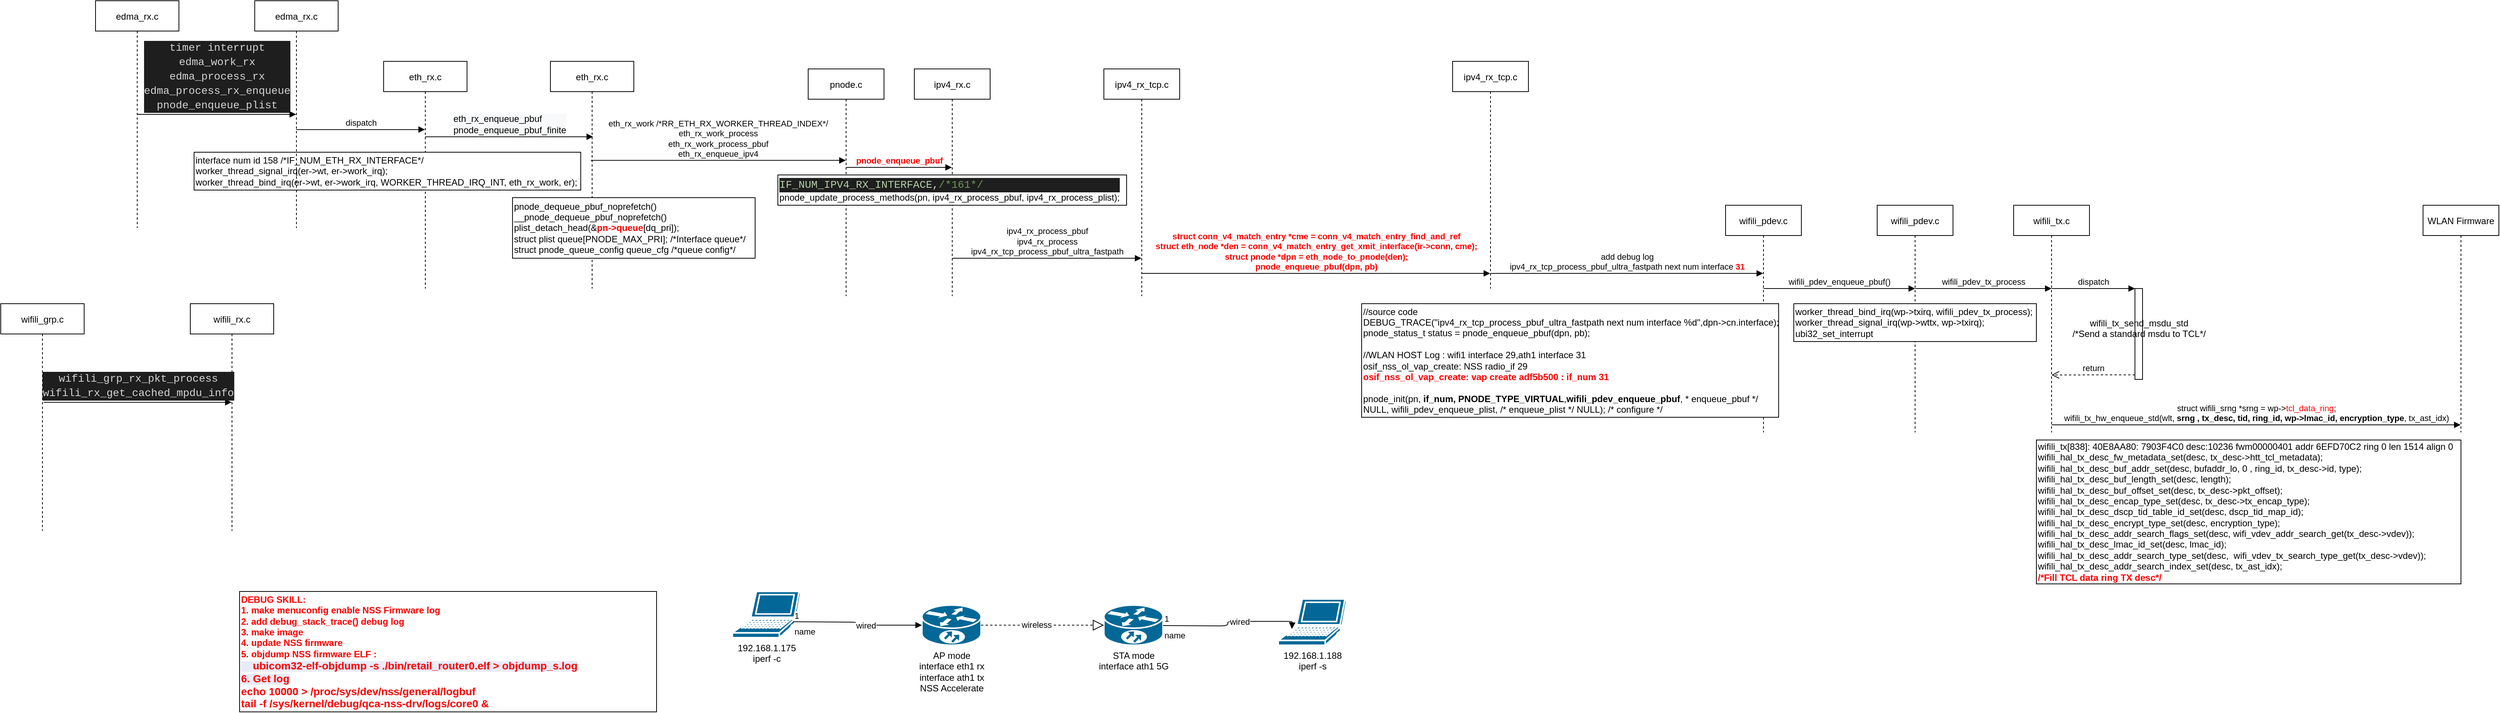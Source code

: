 <mxfile version="13.9.9" type="device"><diagram id="kgpKYQtTHZ0yAKxKKP6v" name="Page-1"><mxGraphModel dx="7740" dy="3070" grid="1" gridSize="10" guides="1" tooltips="1" connect="1" arrows="1" fold="1" page="1" pageScale="1" pageWidth="850" pageHeight="1100" math="0" shadow="0"><root><mxCell id="0"/><mxCell id="1" parent="0"/><mxCell id="3nuBFxr9cyL0pnOWT2aG-1" value="wifili_tx.c" style="shape=umlLifeline;perimeter=lifelinePerimeter;container=1;collapsible=0;recursiveResize=0;rounded=0;shadow=0;strokeWidth=1;" parent="1" vertex="1"><mxGeometry x="150" y="300" width="100" height="300" as="geometry"/></mxCell><mxCell id="D8-7r7xpfBDYAv6YavIE-4" value="&lt;div&gt;struct wifili_srng *srng = wp-&amp;gt;&lt;font color=&quot;#ff0000&quot;&gt;tcl_data_ring&lt;/font&gt;;&lt;/div&gt;&lt;div&gt;wifili_tx_hw_enqueue_std(wlt, &lt;b&gt;srng , tx_desc, tid, ring_id, wp-&amp;gt;lmac_id, encryption_type&lt;/b&gt;, tx_ast_idx)&lt;/div&gt;" style="html=1;verticalAlign=bottom;endArrow=block;" parent="3nuBFxr9cyL0pnOWT2aG-1" target="3nuBFxr9cyL0pnOWT2aG-5" edge="1"><mxGeometry width="80" relative="1" as="geometry"><mxPoint x="50" y="290" as="sourcePoint"/><mxPoint x="130" y="260" as="targetPoint"/><Array as="points"><mxPoint x="50" y="290"/></Array></mxGeometry></mxCell><mxCell id="3nuBFxr9cyL0pnOWT2aG-5" value="WLAN Firmware" style="shape=umlLifeline;perimeter=lifelinePerimeter;container=1;collapsible=0;recursiveResize=0;rounded=0;shadow=0;strokeWidth=1;" parent="1" vertex="1"><mxGeometry x="690" y="300" width="100" height="300" as="geometry"/></mxCell><mxCell id="D8-7r7xpfBDYAv6YavIE-1" value="&lt;div&gt;wifili_tx_send_msdu_std&lt;/div&gt;&lt;div&gt;/*Send a standard msdu to TCL*/&lt;/div&gt;&lt;div&gt;&lt;br&gt;&lt;/div&gt;" style="html=1;points=[];perimeter=orthogonalPerimeter;" parent="1" vertex="1"><mxGeometry x="310" y="410" width="10" height="120" as="geometry"/></mxCell><mxCell id="D8-7r7xpfBDYAv6YavIE-2" value="dispatch" style="html=1;verticalAlign=bottom;endArrow=block;entryX=0;entryY=0;" parent="1" target="D8-7r7xpfBDYAv6YavIE-1" edge="1"><mxGeometry relative="1" as="geometry"><mxPoint x="200" y="410" as="sourcePoint"/></mxGeometry></mxCell><mxCell id="D8-7r7xpfBDYAv6YavIE-3" value="return" style="html=1;verticalAlign=bottom;endArrow=open;dashed=1;endSize=8;exitX=0;exitY=0.95;entryX=0.5;entryY=0.747;entryDx=0;entryDy=0;entryPerimeter=0;" parent="1" source="D8-7r7xpfBDYAv6YavIE-1" target="3nuBFxr9cyL0pnOWT2aG-1" edge="1"><mxGeometry relative="1" as="geometry"><mxPoint x="200" y="486" as="targetPoint"/></mxGeometry></mxCell><mxCell id="D8-7r7xpfBDYAv6YavIE-5" value="wifili_pdev.c" style="shape=umlLifeline;perimeter=lifelinePerimeter;container=1;collapsible=0;recursiveResize=0;rounded=0;shadow=0;strokeWidth=1;" parent="1" vertex="1"><mxGeometry x="-30" y="300" width="100" height="300" as="geometry"/></mxCell><mxCell id="D8-7r7xpfBDYAv6YavIE-7" value="wifili_pdev_tx_process" style="html=1;verticalAlign=bottom;endArrow=block;" parent="1" source="D8-7r7xpfBDYAv6YavIE-5" edge="1"><mxGeometry width="80" relative="1" as="geometry"><mxPoint x="120" y="410" as="sourcePoint"/><mxPoint x="200" y="410" as="targetPoint"/></mxGeometry></mxCell><mxCell id="D8-7r7xpfBDYAv6YavIE-8" value="wifili_tx[838]: 40E8AA80: 7903F4C0 desc:10236 fwm00000401 addr 6EFD70C2 ring 0 len 1514 align 0&lt;br&gt;&lt;span&gt;wifili_hal_tx_desc_fw_metadata_set(desc, tx_desc-&amp;gt;htt_tcl_metadata);&lt;/span&gt;&lt;br&gt;&lt;div&gt;wifili_hal_tx_desc_buf_addr_set(desc, bufaddr_lo, 0 , ring_id, tx_desc-&amp;gt;id, type);&lt;/div&gt;&lt;div&gt;wifili_hal_tx_desc_buf_length_set(desc, length);&lt;/div&gt;&lt;div&gt;wifili_hal_tx_desc_buf_offset_set(desc, tx_desc-&amp;gt;pkt_offset);&lt;/div&gt;&lt;div&gt;wifili_hal_tx_desc_encap_type_set(desc, tx_desc-&amp;gt;tx_encap_type);&lt;/div&gt;&lt;div&gt;wifili_hal_tx_desc_dscp_tid_table_id_set(desc, dscp_tid_map_id);&lt;/div&gt;&lt;div&gt;wifili_hal_tx_desc_encrypt_type_set(desc, encryption_type);&lt;/div&gt;&lt;div&gt;wifili_hal_tx_desc_addr_search_flags_set(desc, wifi_vdev_addr_search_get(tx_desc-&amp;gt;vdev));&lt;/div&gt;&lt;div&gt;wifili_hal_tx_desc_lmac_id_set(desc, lmac_id);&lt;/div&gt;&lt;div&gt;wifili_hal_tx_desc_addr_search_type_set(desc,&amp;nbsp; wifi_vdev_tx_search_type_get(tx_desc-&amp;gt;vdev));&lt;/div&gt;&lt;div&gt;wifili_hal_tx_desc_addr_search_index_set(desc, tx_ast_idx);&lt;/div&gt;&lt;div&gt;&lt;b&gt;&lt;font color=&quot;#ff0000&quot;&gt;/*Fill TCL data ring TX desc*/&amp;nbsp;&lt;/font&gt;&lt;/b&gt;&lt;/div&gt;" style="html=1;labelPosition=center;verticalLabelPosition=middle;align=left;verticalAlign=middle;textDirection=ltr;" parent="1" vertex="1"><mxGeometry x="180" y="610" width="560" height="190" as="geometry"/></mxCell><mxCell id="D8-7r7xpfBDYAv6YavIE-9" value="worker_thread_bind_irq(wp-&amp;gt;txirq, wifili_pdev_tx_process);&lt;br&gt;worker_thread_signal_irq(wp-&amp;gt;wttx, wp-&amp;gt;txirq);&lt;br&gt;ubi32_set_interrupt" style="html=1;labelPosition=center;verticalLabelPosition=middle;align=left;verticalAlign=middle;textDirection=ltr;" parent="1" vertex="1"><mxGeometry x="-140" y="430" width="320" height="50" as="geometry"/></mxCell><mxCell id="D8-7r7xpfBDYAv6YavIE-10" value="wifili_pdev.c" style="shape=umlLifeline;perimeter=lifelinePerimeter;container=1;collapsible=0;recursiveResize=0;rounded=0;shadow=0;strokeWidth=1;" parent="1" vertex="1"><mxGeometry x="-230" y="300" width="100" height="300" as="geometry"/></mxCell><mxCell id="D8-7r7xpfBDYAv6YavIE-11" value="wifili_pdev_enqueue_pbuf()" style="html=1;verticalAlign=bottom;endArrow=block;" parent="1" source="D8-7r7xpfBDYAv6YavIE-10" edge="1"><mxGeometry width="80" relative="1" as="geometry"><mxPoint x="-60" y="410" as="sourcePoint"/><mxPoint x="20" y="410" as="targetPoint"/></mxGeometry></mxCell><mxCell id="D8-7r7xpfBDYAv6YavIE-12" value="&lt;div&gt;&lt;div&gt;&lt;div&gt;//source code&lt;/div&gt;&lt;div&gt;DEBUG_TRACE(&quot;ipv4_rx_tcp_process_pbuf_ultra_fastpath next num interface %d&quot;,dpn-&amp;gt;cn.interface);&lt;/div&gt;&lt;div&gt;pnode_status_t status = pnode_enqueue_pbuf(dpn, pb);&lt;/div&gt;&lt;/div&gt;&lt;div&gt;&lt;br&gt;&lt;/div&gt;&lt;div&gt;//WLAN HOST Log : wifi1&amp;nbsp;&lt;span&gt;interface&lt;/span&gt;&lt;span&gt;&amp;nbsp;29,ath1 interface 31&lt;/span&gt;&lt;/div&gt;&lt;div&gt;osif_nss_ol_vap_create: NSS radio_if 29&lt;/div&gt;&lt;div&gt;&lt;b&gt;&lt;font color=&quot;#ff0000&quot;&gt;osif_nss_ol_vap_create: vap create adf5b500 : if_num 31&lt;/font&gt;&lt;/b&gt;&lt;/div&gt;&lt;/div&gt;&lt;div&gt;&lt;br&gt;&lt;/div&gt;&lt;div&gt;pnode_init(pn, &lt;b&gt;if_num, PNODE_TYPE_VIRTUAL&lt;/b&gt;,&lt;b&gt;wifili_pdev_enqueue_pbuf&lt;/b&gt;&lt;span&gt;, * enqueue_pbuf */&lt;/span&gt;&lt;/div&gt;&lt;div&gt;&lt;span&gt;&#9;&lt;/span&gt;NULL,&amp;nbsp;&lt;span&gt;wifili_pdev_enqueue_plist,&lt;/span&gt;&lt;span&gt;&#9;&#9;&lt;/span&gt;&lt;span&gt;/* enqueue_plist */&amp;nbsp;&lt;/span&gt;&lt;span&gt;NULL);&lt;/span&gt;&lt;span&gt;&#9;&#9;&#9;&lt;/span&gt;&lt;span&gt;/* configure */&lt;/span&gt;&lt;/div&gt;" style="html=1;labelPosition=center;verticalLabelPosition=middle;align=left;verticalAlign=middle;textDirection=ltr;" parent="1" vertex="1"><mxGeometry x="-710" y="430" width="550" height="150" as="geometry"/></mxCell><mxCell id="D8-7r7xpfBDYAv6YavIE-13" value="eth_rx.c" style="shape=umlLifeline;perimeter=lifelinePerimeter;container=1;collapsible=0;recursiveResize=0;rounded=0;shadow=0;strokeWidth=1;" parent="1" vertex="1"><mxGeometry x="-1780" y="110" width="110" height="300" as="geometry"/></mxCell><mxCell id="D8-7r7xpfBDYAv6YavIE-14" value="pnode.c" style="shape=umlLifeline;perimeter=lifelinePerimeter;container=1;collapsible=0;recursiveResize=0;rounded=0;shadow=0;strokeWidth=1;" parent="1" vertex="1"><mxGeometry x="-1440" y="120" width="100" height="300" as="geometry"/></mxCell><mxCell id="D8-7r7xpfBDYAv6YavIE-17" value="&lt;b&gt;&lt;font color=&quot;#ff0000&quot;&gt;pnode_enqueue_pbuf&lt;/font&gt;&lt;/b&gt;" style="html=1;verticalAlign=bottom;endArrow=block;" parent="D8-7r7xpfBDYAv6YavIE-14" target="D8-7r7xpfBDYAv6YavIE-16" edge="1"><mxGeometry width="80" relative="1" as="geometry"><mxPoint x="50" y="130" as="sourcePoint"/><mxPoint x="130" y="130" as="targetPoint"/></mxGeometry></mxCell><mxCell id="D8-7r7xpfBDYAv6YavIE-16" value="ipv4_rx.c" style="shape=umlLifeline;perimeter=lifelinePerimeter;container=1;collapsible=0;recursiveResize=0;rounded=0;shadow=0;strokeWidth=1;" parent="1" vertex="1"><mxGeometry x="-1300" y="120" width="100" height="300" as="geometry"/></mxCell><mxCell id="D8-7r7xpfBDYAv6YavIE-20" value="&lt;div&gt;ipv4_rx_process_pbuf&lt;/div&gt;&lt;div&gt;ipv4_rx_process&lt;/div&gt;&lt;div&gt;ipv4_rx_tcp_process_pbuf_ultra_fastpath&lt;/div&gt;" style="html=1;verticalAlign=bottom;endArrow=block;" parent="D8-7r7xpfBDYAv6YavIE-16" target="D8-7r7xpfBDYAv6YavIE-19" edge="1"><mxGeometry width="80" relative="1" as="geometry"><mxPoint x="50" y="250" as="sourcePoint"/><mxPoint x="130" y="250" as="targetPoint"/></mxGeometry></mxCell><mxCell id="D8-7r7xpfBDYAv6YavIE-18" value="&lt;div style=&quot;color: rgb(212 , 212 , 212) ; background-color: rgb(30 , 30 , 30) ; font-family: &amp;#34;consolas&amp;#34; , &amp;#34;courier new&amp;#34; , monospace ; font-size: 14px ; line-height: 19px&quot;&gt;&lt;span style=&quot;color: #b5cea8&quot;&gt;IF_NUM_IPV4_RX_INTERFACE&lt;/span&gt;,&lt;span style=&quot;color: #6a9955&quot;&gt;/*161*/&lt;/span&gt;&lt;/div&gt;pnode_update_process_methods(pn, ipv4_rx_process_pbuf, ipv4_rx_process_plist);" style="html=1;labelPosition=center;verticalLabelPosition=middle;align=left;verticalAlign=middle;textDirection=ltr;" parent="1" vertex="1"><mxGeometry x="-1480" y="260" width="460" height="40" as="geometry"/></mxCell><mxCell id="D8-7r7xpfBDYAv6YavIE-19" value="ipv4_rx_tcp.c" style="shape=umlLifeline;perimeter=lifelinePerimeter;container=1;collapsible=0;recursiveResize=0;rounded=0;shadow=0;strokeWidth=1;" parent="1" vertex="1"><mxGeometry x="-1050" y="120" width="100" height="300" as="geometry"/></mxCell><mxCell id="D8-7r7xpfBDYAv6YavIE-22" value="&lt;div&gt;&lt;b&gt;&lt;font color=&quot;#ff0000&quot;&gt;struct conn_v4_match_entry *cme = conn_v4_match_entry_find_and_ref&lt;/font&gt;&lt;/b&gt;&lt;/div&gt;&lt;div&gt;&lt;b&gt;&lt;font color=&quot;#ff0000&quot;&gt;struct eth_node *den = conn_v4_match_entry_get_xmit_interface(ir-&amp;gt;conn, cme);&lt;/font&gt;&lt;/b&gt;&lt;/div&gt;&lt;div&gt;&lt;b&gt;&lt;font color=&quot;#ff0000&quot;&gt;struct pnode *dpn = eth_node_to_pnode(den);&lt;/font&gt;&lt;/b&gt;&lt;/div&gt;&lt;div&gt;&lt;b&gt;&lt;font color=&quot;#ff0000&quot;&gt;pnode_enqueue_pbuf(dpn, pb)&lt;/font&gt;&lt;/b&gt;&lt;/div&gt;" style="html=1;verticalAlign=bottom;endArrow=block;" parent="D8-7r7xpfBDYAv6YavIE-19" target="D8-7r7xpfBDYAv6YavIE-21" edge="1"><mxGeometry width="80" relative="1" as="geometry"><mxPoint x="50" y="270" as="sourcePoint"/><mxPoint x="130" y="270" as="targetPoint"/></mxGeometry></mxCell><mxCell id="D8-7r7xpfBDYAv6YavIE-21" value="ipv4_rx_tcp.c" style="shape=umlLifeline;perimeter=lifelinePerimeter;container=1;collapsible=0;recursiveResize=0;rounded=0;shadow=0;strokeWidth=1;" parent="1" vertex="1"><mxGeometry x="-590" y="110" width="100" height="300" as="geometry"/></mxCell><mxCell id="D8-7r7xpfBDYAv6YavIE-24" value="add debug log&lt;br&gt;ipv4_rx_tcp_process_pbuf_ultra_fastpath next num interface&lt;b&gt;&lt;font color=&quot;#ff0000&quot;&gt; 31&lt;/font&gt;&lt;/b&gt;" style="html=1;verticalAlign=bottom;endArrow=block;" parent="D8-7r7xpfBDYAv6YavIE-21" target="D8-7r7xpfBDYAv6YavIE-10" edge="1"><mxGeometry width="80" relative="1" as="geometry"><mxPoint x="50" y="280" as="sourcePoint"/><mxPoint x="130" y="280" as="targetPoint"/></mxGeometry></mxCell><mxCell id="D8-7r7xpfBDYAv6YavIE-25" value="192.168.1.175&lt;br&gt;iperf -c" style="shape=mxgraph.cisco.computers_and_peripherals.laptop;html=1;pointerEvents=1;dashed=0;fillColor=#036897;strokeColor=#ffffff;strokeWidth=2;verticalLabelPosition=bottom;verticalAlign=top;align=center;outlineConnect=0;" parent="1" vertex="1"><mxGeometry x="-1540" y="810" width="90" height="61" as="geometry"/></mxCell><mxCell id="D8-7r7xpfBDYAv6YavIE-26" value="192.168.1.188&lt;br&gt;iperf -s" style="shape=mxgraph.cisco.computers_and_peripherals.laptop;html=1;pointerEvents=1;dashed=0;fillColor=#036897;strokeColor=#ffffff;strokeWidth=2;verticalLabelPosition=bottom;verticalAlign=top;align=center;outlineConnect=0;" parent="1" vertex="1"><mxGeometry x="-820" y="820" width="90" height="61" as="geometry"/></mxCell><mxCell id="D8-7r7xpfBDYAv6YavIE-27" value="AP mode&lt;br&gt;interface eth1 rx&lt;br&gt;interface ath1 tx&lt;br&gt;NSS Accelerate" style="shape=mxgraph.cisco.routers.10700;html=1;pointerEvents=1;dashed=0;fillColor=#036897;strokeColor=#ffffff;strokeWidth=2;verticalLabelPosition=bottom;verticalAlign=top;align=center;outlineConnect=0;" parent="1" vertex="1"><mxGeometry x="-1290" y="828" width="78" height="53" as="geometry"/></mxCell><mxCell id="D8-7r7xpfBDYAv6YavIE-28" value="STA mode&lt;br&gt;interface ath1 5G" style="shape=mxgraph.cisco.routers.10700;html=1;pointerEvents=1;dashed=0;fillColor=#036897;strokeColor=#ffffff;strokeWidth=2;verticalLabelPosition=bottom;verticalAlign=top;align=center;outlineConnect=0;" parent="1" vertex="1"><mxGeometry x="-1050" y="828" width="78" height="53" as="geometry"/></mxCell><mxCell id="D8-7r7xpfBDYAv6YavIE-31" value="" style="endArrow=block;dashed=1;endFill=0;endSize=12;html=1;entryX=0;entryY=0.5;entryDx=0;entryDy=0;entryPerimeter=0;exitX=1;exitY=0.5;exitDx=0;exitDy=0;exitPerimeter=0;" parent="1" source="D8-7r7xpfBDYAv6YavIE-27" target="D8-7r7xpfBDYAv6YavIE-28" edge="1"><mxGeometry width="160" relative="1" as="geometry"><mxPoint x="-1220" y="860" as="sourcePoint"/><mxPoint x="-1060" y="860" as="targetPoint"/></mxGeometry></mxCell><mxCell id="D8-7r7xpfBDYAv6YavIE-32" value="wireless" style="edgeLabel;html=1;align=center;verticalAlign=middle;resizable=0;points=[];" parent="D8-7r7xpfBDYAv6YavIE-31" vertex="1" connectable="0"><mxGeometry x="-0.101" y="1" relative="1" as="geometry"><mxPoint as="offset"/></mxGeometry></mxCell><mxCell id="D8-7r7xpfBDYAv6YavIE-33" value="name" style="endArrow=block;endFill=1;html=1;edgeStyle=orthogonalEdgeStyle;align=left;verticalAlign=top;" parent="1" target="D8-7r7xpfBDYAv6YavIE-27" edge="1"><mxGeometry x="-1" relative="1" as="geometry"><mxPoint x="-1460" y="850" as="sourcePoint"/><mxPoint x="-1300" y="850" as="targetPoint"/></mxGeometry></mxCell><mxCell id="D8-7r7xpfBDYAv6YavIE-34" value="1" style="edgeLabel;resizable=0;html=1;align=left;verticalAlign=bottom;" parent="D8-7r7xpfBDYAv6YavIE-33" connectable="0" vertex="1"><mxGeometry x="-1" relative="1" as="geometry"/></mxCell><mxCell id="D8-7r7xpfBDYAv6YavIE-35" value="wired" style="edgeLabel;html=1;align=center;verticalAlign=middle;resizable=0;points=[];" parent="D8-7r7xpfBDYAv6YavIE-33" vertex="1" connectable="0"><mxGeometry x="0.146" relative="1" as="geometry"><mxPoint as="offset"/></mxGeometry></mxCell><mxCell id="D8-7r7xpfBDYAv6YavIE-36" value="name" style="endArrow=block;endFill=1;html=1;edgeStyle=orthogonalEdgeStyle;align=left;verticalAlign=top;" parent="1" edge="1"><mxGeometry x="-1" relative="1" as="geometry"><mxPoint x="-972" y="854.98" as="sourcePoint"/><mxPoint x="-802" y="859.504" as="targetPoint"/></mxGeometry></mxCell><mxCell id="D8-7r7xpfBDYAv6YavIE-37" value="1" style="edgeLabel;resizable=0;html=1;align=left;verticalAlign=bottom;" parent="D8-7r7xpfBDYAv6YavIE-36" connectable="0" vertex="1"><mxGeometry x="-1" relative="1" as="geometry"/></mxCell><mxCell id="D8-7r7xpfBDYAv6YavIE-38" value="wired" style="edgeLabel;html=1;align=center;verticalAlign=middle;resizable=0;points=[];" parent="D8-7r7xpfBDYAv6YavIE-36" vertex="1" connectable="0"><mxGeometry x="0.146" relative="1" as="geometry"><mxPoint as="offset"/></mxGeometry></mxCell><mxCell id="D8-7r7xpfBDYAv6YavIE-15" value="&lt;div&gt;eth_rx_work /*RR_ETH_RX_WORKER_THREAD_INDEX*/&lt;/div&gt;&lt;div&gt;eth_rx_work_process&lt;/div&gt;eth_rx_work_process_pbuf&lt;br&gt;eth_rx_enqueue_ipv4" style="html=1;verticalAlign=bottom;endArrow=block;exitX=0.484;exitY=0.436;exitDx=0;exitDy=0;exitPerimeter=0;" parent="1" source="D8-7r7xpfBDYAv6YavIE-13" target="D8-7r7xpfBDYAv6YavIE-14" edge="1"><mxGeometry width="80" relative="1" as="geometry"><mxPoint x="-1550" y="250" as="sourcePoint"/><mxPoint x="-1480" y="250" as="targetPoint"/></mxGeometry></mxCell><mxCell id="D8-7r7xpfBDYAv6YavIE-39" value="pnode_dequeue_pbuf_noprefetch()&lt;br&gt;__pnode_dequeue_pbuf_noprefetch()&lt;br&gt;plist_detach_head(&amp;amp;&lt;b&gt;&lt;font color=&quot;#ff0000&quot;&gt;pn-&amp;gt;queue&lt;/font&gt;&lt;/b&gt;[dq_pri]);&lt;br&gt;struct plist queue[PNODE_MAX_PRI];&lt;span&gt;&#9;&lt;/span&gt;/*Interface queue*/&lt;br&gt;struct pnode_queue_config queue_cfg /*queue config*/" style="html=1;labelPosition=center;verticalLabelPosition=middle;align=left;verticalAlign=middle;textDirection=ltr;" parent="1" vertex="1"><mxGeometry x="-1830" y="290" width="320" height="80" as="geometry"/></mxCell><mxCell id="D8-7r7xpfBDYAv6YavIE-40" value="eth_rx.c" style="shape=umlLifeline;perimeter=lifelinePerimeter;container=1;collapsible=0;recursiveResize=0;rounded=0;shadow=0;strokeWidth=1;" parent="1" vertex="1"><mxGeometry x="-2000" y="110" width="110" height="300" as="geometry"/></mxCell><mxCell id="D8-7r7xpfBDYAv6YavIE-41" value="&lt;div&gt;&lt;/div&gt;interface num id 158 /*IF_NUM_ETH_RX_INTERFACE*/&lt;br&gt;&lt;div&gt;&lt;span&gt;worker_thread_signal_irq(er-&amp;gt;wt, er-&amp;gt;work_irq);&lt;/span&gt;&lt;br&gt;&lt;/div&gt;&lt;div&gt;worker_thread_bind_irq(er-&amp;gt;wt, er-&amp;gt;work_irq, WORKER_THREAD_IRQ_INT, eth_rx_work, er);&lt;/div&gt;" style="html=1;labelPosition=center;verticalLabelPosition=middle;align=left;verticalAlign=middle;textDirection=ltr;" parent="1" vertex="1"><mxGeometry x="-2250" y="230" width="510" height="50" as="geometry"/></mxCell><mxCell id="D8-7r7xpfBDYAv6YavIE-42" value="&lt;div style=&quot;font-size: 12px ; text-align: left ; background-color: rgb(248 , 249 , 250)&quot;&gt;eth_rx_enqueue_pbuf&lt;/div&gt;&lt;div style=&quot;font-size: 12px ; text-align: left ; background-color: rgb(248 , 249 , 250)&quot;&gt;pnode_enqueue_pbuf_finite&lt;/div&gt;" style="html=1;verticalAlign=bottom;endArrow=block;entryX=0.511;entryY=0.332;entryDx=0;entryDy=0;entryPerimeter=0;" parent="1" source="D8-7r7xpfBDYAv6YavIE-40" target="D8-7r7xpfBDYAv6YavIE-13" edge="1"><mxGeometry width="80" relative="1" as="geometry"><mxPoint x="-1830" y="210" as="sourcePoint"/><mxPoint x="-1750" y="210" as="targetPoint"/></mxGeometry></mxCell><mxCell id="D8-7r7xpfBDYAv6YavIE-43" value="wifili_grp.c" style="shape=umlLifeline;perimeter=lifelinePerimeter;container=1;collapsible=0;recursiveResize=0;rounded=0;shadow=0;strokeWidth=1;" parent="1" vertex="1"><mxGeometry x="-2505" y="430" width="110" height="300" as="geometry"/></mxCell><mxCell id="D8-7r7xpfBDYAv6YavIE-44" value="wifili_rx.c" style="shape=umlLifeline;perimeter=lifelinePerimeter;container=1;collapsible=0;recursiveResize=0;rounded=0;shadow=0;strokeWidth=1;" parent="1" vertex="1"><mxGeometry x="-2255" y="430" width="110" height="300" as="geometry"/></mxCell><mxCell id="D8-7r7xpfBDYAv6YavIE-45" value="&lt;div style=&quot;color: rgb(212 , 212 , 212) ; background-color: rgb(30 , 30 , 30) ; font-family: &amp;#34;consolas&amp;#34; , &amp;#34;courier new&amp;#34; , monospace ; font-size: 14px ; line-height: 19px&quot;&gt;&lt;div style=&quot;font-family: &amp;#34;consolas&amp;#34; , &amp;#34;courier new&amp;#34; , monospace ; line-height: 19px&quot;&gt;wifili_grp_rx_pkt_process&lt;/div&gt;&lt;div style=&quot;font-family: &amp;#34;consolas&amp;#34; , &amp;#34;courier new&amp;#34; , monospace ; line-height: 19px&quot;&gt;&lt;div style=&quot;font-family: &amp;#34;consolas&amp;#34; , &amp;#34;courier new&amp;#34; , monospace ; line-height: 19px&quot;&gt;wifili_rx_get_cached_mpdu_info&lt;/div&gt;&lt;/div&gt;&lt;/div&gt;" style="html=1;verticalAlign=bottom;endArrow=block;exitX=0.514;exitY=0.434;exitDx=0;exitDy=0;exitPerimeter=0;" parent="1" source="D8-7r7xpfBDYAv6YavIE-43" target="D8-7r7xpfBDYAv6YavIE-44" edge="1"><mxGeometry width="80" relative="1" as="geometry"><mxPoint x="-2445" y="560" as="sourcePoint"/><mxPoint x="-2365" y="560" as="targetPoint"/></mxGeometry></mxCell><mxCell id="D8-7r7xpfBDYAv6YavIE-49" value="&lt;div&gt;&lt;div&gt;&lt;div&gt;&lt;b&gt;&lt;font color=&quot;#ff0000&quot;&gt;DEBUG SKILL:&lt;/font&gt;&lt;/b&gt;&lt;/div&gt;&lt;/div&gt;&lt;/div&gt;&lt;div&gt;&lt;b&gt;&lt;font color=&quot;#ff0000&quot;&gt;1. make menuconfig enable NSS Firmware log&lt;br&gt;2. add debug_stack_trace() debug log&lt;br&gt;3.&amp;nbsp;make image&lt;/font&gt;&lt;/b&gt;&lt;/div&gt;&lt;b&gt;&lt;font color=&quot;#ff0000&quot;&gt;4.&amp;nbsp;&lt;span&gt;update NSS firmware&lt;/span&gt;&lt;br&gt;&lt;/font&gt;&lt;/b&gt;&lt;div&gt;&lt;b&gt;&lt;font color=&quot;#ff0000&quot;&gt;5. objdump NSS firmware ELF :&amp;nbsp;&lt;/font&gt;&lt;/b&gt;&lt;/div&gt;&lt;span style=&quot;background-color: rgb(232 , 235 , 250)&quot;&gt;&lt;b&gt;&lt;font color=&quot;#ff0000&quot;&gt;&lt;span style=&quot;font-size: 14px&quot;&gt;&amp;nbsp; &amp;nbsp; ubicom32-elf-objdump -s ./bin/retail_router0.elf &amp;gt; objdump_s.log&lt;/span&gt;&lt;br&gt;&lt;span style=&quot;font-size: 14px&quot;&gt;6. Get log&lt;/span&gt;&lt;br&gt;&lt;div&gt;&lt;span style=&quot;font-size: 14px&quot;&gt;echo 10000 &amp;gt; /proc/sys/dev/nss/general/logbuf&lt;/span&gt;&lt;/div&gt;&lt;div&gt;&lt;span style=&quot;font-size: 14px&quot;&gt;tail -f /sys/kernel/debug/qca-nss-drv/logs/core0 &amp;amp;&lt;/span&gt;&lt;/div&gt;&lt;/font&gt;&lt;/b&gt;&lt;/span&gt;" style="html=1;labelPosition=center;verticalLabelPosition=middle;align=left;verticalAlign=middle;textDirection=ltr;" parent="1" vertex="1"><mxGeometry x="-2190" y="810" width="550" height="159" as="geometry"/></mxCell><mxCell id="LAmCWL9ZtLBRUPyfDaj4-1" value="edma_rx.c" style="shape=umlLifeline;perimeter=lifelinePerimeter;container=1;collapsible=0;recursiveResize=0;rounded=0;shadow=0;strokeWidth=1;" vertex="1" parent="1"><mxGeometry x="-2380" y="30" width="110" height="300" as="geometry"/></mxCell><mxCell id="LAmCWL9ZtLBRUPyfDaj4-2" value="edma_rx.c" style="shape=umlLifeline;perimeter=lifelinePerimeter;container=1;collapsible=0;recursiveResize=0;rounded=0;shadow=0;strokeWidth=1;" vertex="1" parent="1"><mxGeometry x="-2170" y="30" width="110" height="300" as="geometry"/></mxCell><mxCell id="LAmCWL9ZtLBRUPyfDaj4-3" value="&lt;div style=&quot;color: rgb(212 , 212 , 212) ; background-color: rgb(30 , 30 , 30) ; font-family: &amp;#34;consolas&amp;#34; , &amp;#34;courier new&amp;#34; , monospace ; font-size: 14px ; line-height: 19px&quot;&gt;&lt;div style=&quot;font-family: &amp;#34;consolas&amp;#34; , &amp;#34;courier new&amp;#34; , monospace ; line-height: 19px&quot;&gt;&lt;div style=&quot;font-family: &amp;#34;consolas&amp;#34; , &amp;#34;courier new&amp;#34; , monospace ; line-height: 19px&quot;&gt;timer interrupt&lt;/div&gt;&lt;div style=&quot;font-family: &amp;#34;consolas&amp;#34; , &amp;#34;courier new&amp;#34; , monospace ; line-height: 19px&quot;&gt;edma_work_rx&lt;/div&gt;&lt;/div&gt;&lt;div style=&quot;font-family: &amp;#34;consolas&amp;#34; , &amp;#34;courier new&amp;#34; , monospace ; line-height: 19px&quot;&gt;edma_process_rx&lt;/div&gt;&lt;/div&gt;&lt;div style=&quot;color: rgb(212 , 212 , 212) ; background-color: rgb(30 , 30 , 30) ; font-family: &amp;#34;consolas&amp;#34; , &amp;#34;courier new&amp;#34; , monospace ; font-size: 14px ; line-height: 19px&quot;&gt;edma_process_rx_enqueue&lt;/div&gt;&lt;div style=&quot;color: rgb(212 , 212 , 212) ; background-color: rgb(30 , 30 , 30) ; font-family: &amp;#34;consolas&amp;#34; , &amp;#34;courier new&amp;#34; , monospace ; font-size: 14px ; line-height: 19px&quot;&gt;&lt;div style=&quot;font-family: &amp;#34;consolas&amp;#34; , &amp;#34;courier new&amp;#34; , monospace ; line-height: 19px&quot;&gt;pnode_enqueue_plist&lt;/div&gt;&lt;/div&gt;" style="html=1;verticalAlign=bottom;endArrow=block;" edge="1" parent="1" source="LAmCWL9ZtLBRUPyfDaj4-1" target="LAmCWL9ZtLBRUPyfDaj4-2"><mxGeometry width="80" relative="1" as="geometry"><mxPoint x="-2320" y="160" as="sourcePoint"/><mxPoint x="-2250" y="160" as="targetPoint"/></mxGeometry></mxCell><mxCell id="LAmCWL9ZtLBRUPyfDaj4-7" value="dispatch" style="html=1;verticalAlign=bottom;endArrow=block;exitX=0.497;exitY=0.567;exitDx=0;exitDy=0;exitPerimeter=0;" edge="1" parent="1" source="LAmCWL9ZtLBRUPyfDaj4-2" target="D8-7r7xpfBDYAv6YavIE-40"><mxGeometry width="80" relative="1" as="geometry"><mxPoint x="-2110" y="200" as="sourcePoint"/><mxPoint x="-2030" y="200" as="targetPoint"/></mxGeometry></mxCell></root></mxGraphModel></diagram></mxfile>